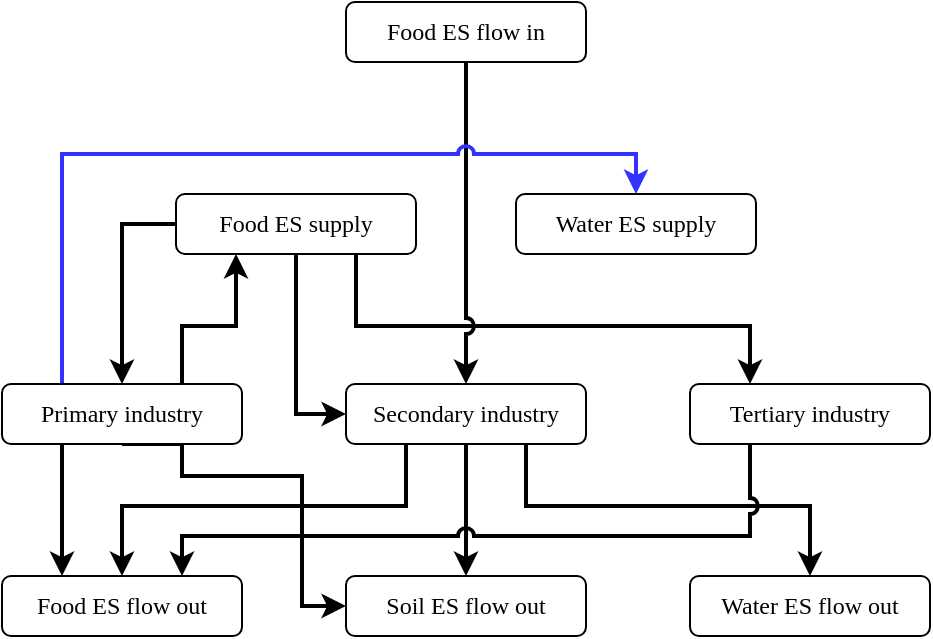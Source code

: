 <mxfile version="22.0.6" type="github">
  <diagram name="第 1 页" id="eSo4roDagTOv7NbX58sI">
    <mxGraphModel dx="815" dy="453" grid="1" gridSize="10" guides="1" tooltips="1" connect="1" arrows="1" fold="1" page="1" pageScale="1" pageWidth="827" pageHeight="1169" math="0" shadow="0">
      <root>
        <mxCell id="0" />
        <mxCell id="1" parent="0" />
        <mxCell id="i3CLbu43X5joJ49ZT0Bw-41" style="edgeStyle=orthogonalEdgeStyle;rounded=0;orthogonalLoop=1;jettySize=auto;html=1;exitX=0;exitY=0.5;exitDx=0;exitDy=0;entryX=0.5;entryY=0;entryDx=0;entryDy=0;strokeWidth=2;" edge="1" parent="1" source="i3CLbu43X5joJ49ZT0Bw-1" target="i3CLbu43X5joJ49ZT0Bw-5">
          <mxGeometry relative="1" as="geometry" />
        </mxCell>
        <mxCell id="i3CLbu43X5joJ49ZT0Bw-42" style="edgeStyle=orthogonalEdgeStyle;rounded=0;orthogonalLoop=1;jettySize=auto;html=1;exitX=0.5;exitY=1;exitDx=0;exitDy=0;entryX=0;entryY=0.5;entryDx=0;entryDy=0;strokeWidth=2;" edge="1" parent="1" source="i3CLbu43X5joJ49ZT0Bw-1" target="i3CLbu43X5joJ49ZT0Bw-6">
          <mxGeometry relative="1" as="geometry" />
        </mxCell>
        <mxCell id="i3CLbu43X5joJ49ZT0Bw-43" style="edgeStyle=orthogonalEdgeStyle;rounded=0;orthogonalLoop=1;jettySize=auto;html=1;exitX=0.75;exitY=1;exitDx=0;exitDy=0;entryX=0.25;entryY=0;entryDx=0;entryDy=0;strokeWidth=2;jumpStyle=arc;" edge="1" parent="1" source="i3CLbu43X5joJ49ZT0Bw-1" target="i3CLbu43X5joJ49ZT0Bw-7">
          <mxGeometry relative="1" as="geometry">
            <Array as="points">
              <mxPoint x="287" y="230" />
              <mxPoint x="484" y="230" />
            </Array>
          </mxGeometry>
        </mxCell>
        <mxCell id="i3CLbu43X5joJ49ZT0Bw-1" value="&lt;p style=&quot;margin-top: 0pt; margin-bottom: 0pt; margin-left: 0in; direction: ltr; unicode-bidi: embed; word-break: normal;&quot;&gt;Food ES supply&lt;/p&gt;" style="rounded=1;whiteSpace=wrap;html=1;fontFamily=Times New Roman;" vertex="1" parent="1">
          <mxGeometry x="197" y="164" width="120" height="30" as="geometry" />
        </mxCell>
        <mxCell id="i3CLbu43X5joJ49ZT0Bw-3" value="&lt;p style=&quot;margin-top: 0pt; margin-bottom: 0pt; margin-left: 0in; direction: ltr; unicode-bidi: embed; word-break: normal;&quot;&gt;Water ES supply&lt;/p&gt;" style="rounded=1;whiteSpace=wrap;html=1;fontFamily=Times New Roman;" vertex="1" parent="1">
          <mxGeometry x="367" y="164" width="120" height="30" as="geometry" />
        </mxCell>
        <mxCell id="i3CLbu43X5joJ49ZT0Bw-40" style="edgeStyle=orthogonalEdgeStyle;rounded=0;orthogonalLoop=1;jettySize=auto;html=1;exitX=0.5;exitY=1;exitDx=0;exitDy=0;entryX=0.5;entryY=0;entryDx=0;entryDy=0;strokeWidth=2;jumpStyle=arc;" edge="1" parent="1" source="i3CLbu43X5joJ49ZT0Bw-4" target="i3CLbu43X5joJ49ZT0Bw-6">
          <mxGeometry relative="1" as="geometry" />
        </mxCell>
        <mxCell id="i3CLbu43X5joJ49ZT0Bw-4" value="&lt;p style=&quot;margin-top: 0pt; margin-bottom: 0pt; margin-left: 0in; direction: ltr; unicode-bidi: embed; word-break: normal;&quot;&gt;Food ES flow in&lt;/p&gt;" style="rounded=1;whiteSpace=wrap;html=1;fontFamily=Times New Roman;" vertex="1" parent="1">
          <mxGeometry x="282" y="68" width="120" height="30" as="geometry" />
        </mxCell>
        <mxCell id="i3CLbu43X5joJ49ZT0Bw-45" style="edgeStyle=orthogonalEdgeStyle;rounded=0;orthogonalLoop=1;jettySize=auto;html=1;exitX=0.25;exitY=1;exitDx=0;exitDy=0;entryX=0.5;entryY=0;entryDx=0;entryDy=0;strokeWidth=2;" edge="1" parent="1" source="i3CLbu43X5joJ49ZT0Bw-6" target="i3CLbu43X5joJ49ZT0Bw-8">
          <mxGeometry relative="1" as="geometry">
            <Array as="points">
              <mxPoint x="312" y="320" />
              <mxPoint x="170" y="320" />
            </Array>
          </mxGeometry>
        </mxCell>
        <mxCell id="i3CLbu43X5joJ49ZT0Bw-49" style="edgeStyle=orthogonalEdgeStyle;rounded=0;orthogonalLoop=1;jettySize=auto;html=1;exitX=0.5;exitY=1;exitDx=0;exitDy=0;entryX=0.5;entryY=0;entryDx=0;entryDy=0;strokeWidth=2;jumpStyle=arc;" edge="1" parent="1" source="i3CLbu43X5joJ49ZT0Bw-6" target="i3CLbu43X5joJ49ZT0Bw-9">
          <mxGeometry relative="1" as="geometry" />
        </mxCell>
        <mxCell id="i3CLbu43X5joJ49ZT0Bw-50" style="edgeStyle=orthogonalEdgeStyle;rounded=0;orthogonalLoop=1;jettySize=auto;html=1;exitX=0.75;exitY=1;exitDx=0;exitDy=0;entryX=0.5;entryY=0;entryDx=0;entryDy=0;strokeWidth=2;" edge="1" parent="1" source="i3CLbu43X5joJ49ZT0Bw-6" target="i3CLbu43X5joJ49ZT0Bw-10">
          <mxGeometry relative="1" as="geometry">
            <Array as="points">
              <mxPoint x="372" y="320" />
              <mxPoint x="514" y="320" />
            </Array>
          </mxGeometry>
        </mxCell>
        <mxCell id="i3CLbu43X5joJ49ZT0Bw-6" value="&lt;p style=&quot;margin-top: 0pt; margin-bottom: 0pt; margin-left: 0in; direction: ltr; unicode-bidi: embed; word-break: normal;&quot;&gt;Secondary industry&lt;/p&gt;" style="rounded=1;whiteSpace=wrap;html=1;fontFamily=Times New Roman;" vertex="1" parent="1">
          <mxGeometry x="282" y="259" width="120" height="30" as="geometry" />
        </mxCell>
        <mxCell id="i3CLbu43X5joJ49ZT0Bw-46" style="edgeStyle=orthogonalEdgeStyle;rounded=0;orthogonalLoop=1;jettySize=auto;html=1;exitX=0.25;exitY=1;exitDx=0;exitDy=0;entryX=0.75;entryY=0;entryDx=0;entryDy=0;strokeWidth=2;jumpStyle=arc;" edge="1" parent="1" source="i3CLbu43X5joJ49ZT0Bw-7" target="i3CLbu43X5joJ49ZT0Bw-8">
          <mxGeometry relative="1" as="geometry">
            <Array as="points">
              <mxPoint x="484" y="335" />
              <mxPoint x="200" y="335" />
            </Array>
          </mxGeometry>
        </mxCell>
        <mxCell id="i3CLbu43X5joJ49ZT0Bw-7" value="&lt;p style=&quot;margin-top: 0pt; margin-bottom: 0pt; margin-left: 0in; direction: ltr; unicode-bidi: embed; word-break: normal;&quot;&gt;Tertiary industry&lt;/p&gt;" style="rounded=1;whiteSpace=wrap;html=1;fontFamily=Times New Roman;" vertex="1" parent="1">
          <mxGeometry x="454" y="259" width="120" height="30" as="geometry" />
        </mxCell>
        <mxCell id="i3CLbu43X5joJ49ZT0Bw-8" value="&lt;p style=&quot;margin-top: 0pt; margin-bottom: 0pt; margin-left: 0in; direction: ltr; unicode-bidi: embed; word-break: normal;&quot;&gt;Food ES flow out&lt;/p&gt;" style="rounded=1;whiteSpace=wrap;html=1;fontFamily=Times New Roman;" vertex="1" parent="1">
          <mxGeometry x="110" y="355" width="120" height="30" as="geometry" />
        </mxCell>
        <mxCell id="i3CLbu43X5joJ49ZT0Bw-9" value="&lt;p style=&quot;margin-top: 0pt; margin-bottom: 0pt; margin-left: 0in; direction: ltr; unicode-bidi: embed; word-break: normal;&quot;&gt;Soil ES flow out&lt;/p&gt;" style="rounded=1;whiteSpace=wrap;html=1;fontFamily=Times New Roman;" vertex="1" parent="1">
          <mxGeometry x="282" y="355" width="120" height="30" as="geometry" />
        </mxCell>
        <mxCell id="i3CLbu43X5joJ49ZT0Bw-10" value="&lt;p style=&quot;margin-top: 0pt; margin-bottom: 0pt; margin-left: 0in; direction: ltr; unicode-bidi: embed; word-break: normal;&quot;&gt;Water ES flow out&lt;/p&gt;" style="rounded=1;whiteSpace=wrap;html=1;fontFamily=Times New Roman;" vertex="1" parent="1">
          <mxGeometry x="454" y="355" width="120" height="30" as="geometry" />
        </mxCell>
        <mxCell id="i3CLbu43X5joJ49ZT0Bw-44" style="edgeStyle=orthogonalEdgeStyle;rounded=0;orthogonalLoop=1;jettySize=auto;html=1;exitX=0.25;exitY=1;exitDx=0;exitDy=0;entryX=0.25;entryY=0;entryDx=0;entryDy=0;strokeWidth=2;" edge="1" parent="1" source="i3CLbu43X5joJ49ZT0Bw-5" target="i3CLbu43X5joJ49ZT0Bw-8">
          <mxGeometry relative="1" as="geometry" />
        </mxCell>
        <mxCell id="i3CLbu43X5joJ49ZT0Bw-47" style="edgeStyle=orthogonalEdgeStyle;rounded=0;orthogonalLoop=1;jettySize=auto;html=1;exitX=0.75;exitY=0;exitDx=0;exitDy=0;entryX=0.25;entryY=1;entryDx=0;entryDy=0;strokeWidth=2;" edge="1" parent="1" source="i3CLbu43X5joJ49ZT0Bw-5" target="i3CLbu43X5joJ49ZT0Bw-1">
          <mxGeometry relative="1" as="geometry">
            <Array as="points">
              <mxPoint x="200" y="230" />
              <mxPoint x="227" y="230" />
            </Array>
          </mxGeometry>
        </mxCell>
        <mxCell id="i3CLbu43X5joJ49ZT0Bw-52" style="edgeStyle=orthogonalEdgeStyle;rounded=0;orthogonalLoop=1;jettySize=auto;html=1;exitX=0.25;exitY=0;exitDx=0;exitDy=0;entryX=0.5;entryY=0;entryDx=0;entryDy=0;strokeWidth=2;strokeColor=#3333FF;jumpStyle=arc;" edge="1" parent="1" source="i3CLbu43X5joJ49ZT0Bw-5" target="i3CLbu43X5joJ49ZT0Bw-3">
          <mxGeometry relative="1" as="geometry" />
        </mxCell>
        <mxCell id="i3CLbu43X5joJ49ZT0Bw-54" style="edgeStyle=orthogonalEdgeStyle;rounded=0;orthogonalLoop=1;jettySize=auto;html=1;exitX=0.5;exitY=1;exitDx=0;exitDy=0;entryX=0;entryY=0.5;entryDx=0;entryDy=0;strokeWidth=2;" edge="1" parent="1" source="i3CLbu43X5joJ49ZT0Bw-5" target="i3CLbu43X5joJ49ZT0Bw-9">
          <mxGeometry relative="1" as="geometry">
            <Array as="points">
              <mxPoint x="200" y="289" />
              <mxPoint x="200" y="305" />
              <mxPoint x="260" y="305" />
              <mxPoint x="260" y="370" />
            </Array>
          </mxGeometry>
        </mxCell>
        <mxCell id="i3CLbu43X5joJ49ZT0Bw-5" value="&lt;p style=&quot;margin-top: 0pt; margin-bottom: 0pt; margin-left: 0in; direction: ltr; unicode-bidi: embed; word-break: normal;&quot;&gt;Primary industry&lt;/p&gt;" style="rounded=1;whiteSpace=wrap;html=1;fontFamily=Times New Roman;" vertex="1" parent="1">
          <mxGeometry x="110" y="259" width="120" height="30" as="geometry" />
        </mxCell>
      </root>
    </mxGraphModel>
  </diagram>
</mxfile>
